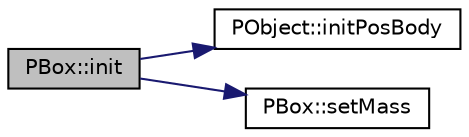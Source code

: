 digraph "PBox::init"
{
 // INTERACTIVE_SVG=YES
  edge [fontname="Helvetica",fontsize="10",labelfontname="Helvetica",labelfontsize="10"];
  node [fontname="Helvetica",fontsize="10",shape=record];
  rankdir="LR";
  Node1 [label="PBox::init",height=0.2,width=0.4,color="black", fillcolor="grey75", style="filled", fontcolor="black"];
  Node1 -> Node2 [color="midnightblue",fontsize="10",style="solid",fontname="Helvetica"];
  Node2 [label="PObject::initPosBody",height=0.2,width=0.4,color="black", fillcolor="white", style="filled",URL="$d1/d18/class_p_object.html#ac786a6905196d65ca7cd08349a679cac"];
  Node1 -> Node3 [color="midnightblue",fontsize="10",style="solid",fontname="Helvetica"];
  Node3 [label="PBox::setMass",height=0.2,width=0.4,color="black", fillcolor="white", style="filled",URL="$db/d7a/class_p_box.html#a0ebc80b892d4aff411efbff72003fa2b"];
}
